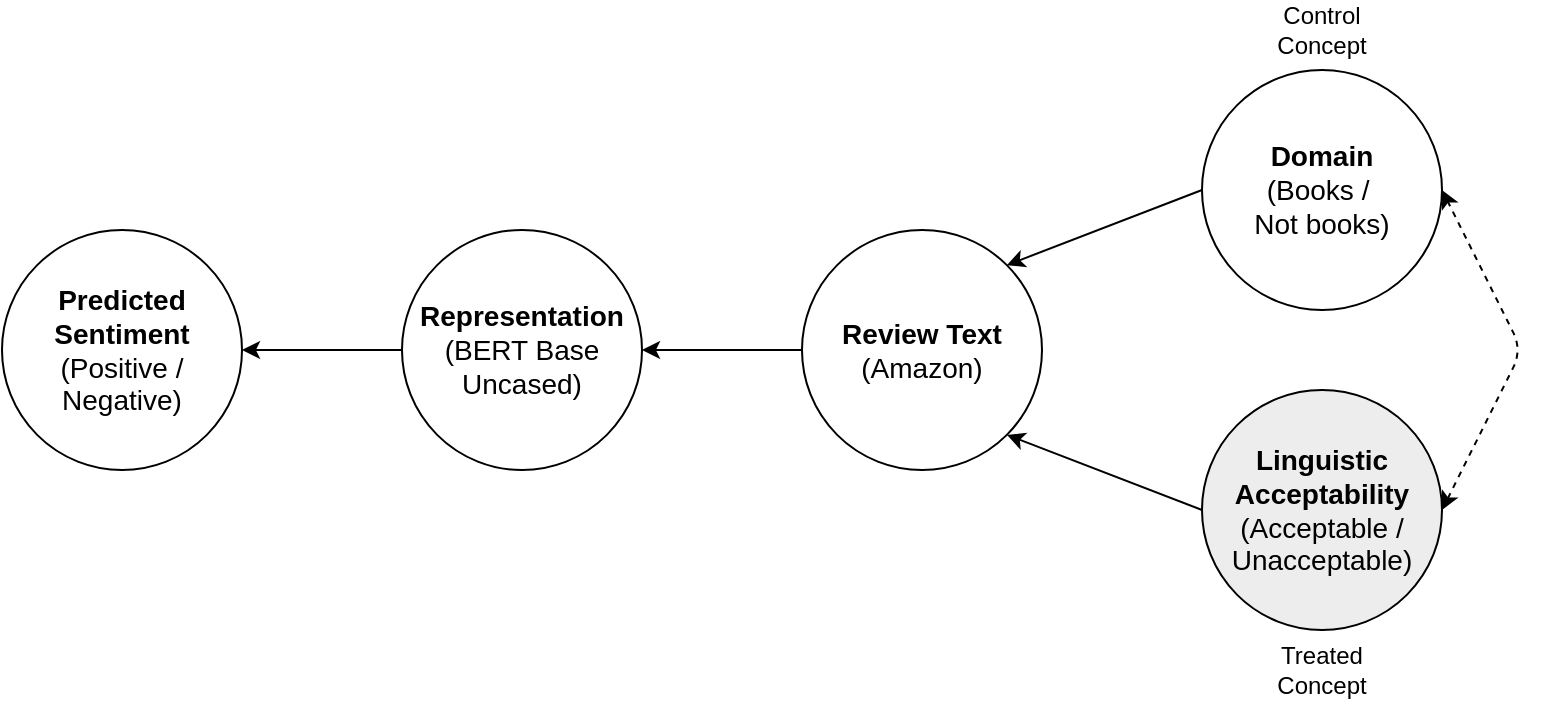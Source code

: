 <mxfile version="14.4.7" type="google" pages="5"><diagram id="oQMPBwKL0M3rdTKDNt6P" name="Causal Graph"><mxGraphModel dx="1550" dy="839" grid="0" gridSize="10" guides="1" tooltips="1" connect="1" arrows="1" fold="1" page="1" pageScale="1" pageWidth="850" pageHeight="1100" math="0" shadow="0"><root><mxCell id="0"/><mxCell id="1" parent="0"/><mxCell id="Fpw1GTeXxOks8PaVBDET-1" value="&lt;font style=&quot;font-size: 14px&quot;&gt;&lt;b&gt;Domain&lt;/b&gt;&lt;br&gt;(Books /&amp;nbsp;&lt;br&gt;Not books)&lt;/font&gt;" style="ellipse;whiteSpace=wrap;html=1;aspect=fixed;" vertex="1" parent="1"><mxGeometry x="640" y="200" width="120" height="120" as="geometry"/></mxCell><mxCell id="Fpw1GTeXxOks8PaVBDET-2" value="&lt;font style=&quot;font-size: 14px&quot;&gt;&lt;b&gt;Linguistic Acceptability&lt;br&gt;&lt;/b&gt;(Acceptable / Unacceptable)&lt;/font&gt;" style="ellipse;whiteSpace=wrap;html=1;aspect=fixed;fillColor=#EDEDED;" vertex="1" parent="1"><mxGeometry x="640" y="360" width="120" height="120" as="geometry"/></mxCell><mxCell id="Fpw1GTeXxOks8PaVBDET-3" value="" style="endArrow=classic;startArrow=classic;html=1;entryX=1;entryY=0.5;entryDx=0;entryDy=0;exitX=1;exitY=0.5;exitDx=0;exitDy=0;dashed=1;" edge="1" parent="1" source="Fpw1GTeXxOks8PaVBDET-2" target="Fpw1GTeXxOks8PaVBDET-1"><mxGeometry width="50" height="50" relative="1" as="geometry"><mxPoint x="440" y="420" as="sourcePoint"/><mxPoint x="490" y="370" as="targetPoint"/><Array as="points"><mxPoint x="800" y="340"/></Array></mxGeometry></mxCell><mxCell id="Fpw1GTeXxOks8PaVBDET-4" value="&lt;span style=&quot;font-size: 14px&quot;&gt;&lt;b&gt;Review Text&lt;br&gt;&lt;/b&gt;(Amazon)&lt;br&gt;&lt;/span&gt;" style="ellipse;whiteSpace=wrap;html=1;aspect=fixed;" vertex="1" parent="1"><mxGeometry x="440" y="280" width="120" height="120" as="geometry"/></mxCell><mxCell id="Fpw1GTeXxOks8PaVBDET-5" value="&lt;span style=&quot;font-size: 14px&quot;&gt;&lt;b&gt;Representation&lt;/b&gt;&lt;/span&gt;&lt;br&gt;&lt;span style=&quot;font-size: 14px&quot;&gt;(BERT Base Uncased)&lt;/span&gt;" style="ellipse;whiteSpace=wrap;html=1;aspect=fixed;" vertex="1" parent="1"><mxGeometry x="240" y="280" width="120" height="120" as="geometry"/></mxCell><mxCell id="Fpw1GTeXxOks8PaVBDET-6" value="&lt;span style=&quot;font-size: 14px&quot;&gt;&lt;b&gt;Predicted Sentiment&lt;/b&gt;&lt;/span&gt;&lt;br&gt;&lt;span style=&quot;font-size: 14px&quot;&gt;(Positive / Negative)&lt;/span&gt;" style="ellipse;whiteSpace=wrap;html=1;aspect=fixed;" vertex="1" parent="1"><mxGeometry x="40" y="280" width="120" height="120" as="geometry"/></mxCell><mxCell id="Fpw1GTeXxOks8PaVBDET-7" value="" style="endArrow=classic;html=1;entryX=1;entryY=0;entryDx=0;entryDy=0;exitX=0;exitY=0.5;exitDx=0;exitDy=0;" edge="1" parent="1" source="Fpw1GTeXxOks8PaVBDET-1" target="Fpw1GTeXxOks8PaVBDET-4"><mxGeometry width="50" height="50" relative="1" as="geometry"><mxPoint x="440" y="420" as="sourcePoint"/><mxPoint x="490" y="370" as="targetPoint"/></mxGeometry></mxCell><mxCell id="Fpw1GTeXxOks8PaVBDET-8" value="" style="endArrow=classic;html=1;entryX=1;entryY=1;entryDx=0;entryDy=0;exitX=0;exitY=0.5;exitDx=0;exitDy=0;" edge="1" parent="1" source="Fpw1GTeXxOks8PaVBDET-2" target="Fpw1GTeXxOks8PaVBDET-4"><mxGeometry width="50" height="50" relative="1" as="geometry"><mxPoint x="650" y="270" as="sourcePoint"/><mxPoint x="552.426" y="307.574" as="targetPoint"/></mxGeometry></mxCell><mxCell id="Fpw1GTeXxOks8PaVBDET-9" value="" style="endArrow=classic;html=1;entryX=1;entryY=0.5;entryDx=0;entryDy=0;exitX=0;exitY=0.5;exitDx=0;exitDy=0;" edge="1" parent="1" source="Fpw1GTeXxOks8PaVBDET-4" target="Fpw1GTeXxOks8PaVBDET-5"><mxGeometry width="50" height="50" relative="1" as="geometry"><mxPoint x="360" y="577.57" as="sourcePoint"/><mxPoint x="262.426" y="539.996" as="targetPoint"/></mxGeometry></mxCell><mxCell id="Fpw1GTeXxOks8PaVBDET-10" value="" style="endArrow=classic;html=1;exitX=0;exitY=0.5;exitDx=0;exitDy=0;" edge="1" parent="1" source="Fpw1GTeXxOks8PaVBDET-5"><mxGeometry width="50" height="50" relative="1" as="geometry"><mxPoint x="240" y="550" as="sourcePoint"/><mxPoint x="160" y="340" as="targetPoint"/></mxGeometry></mxCell><mxCell id="Fpw1GTeXxOks8PaVBDET-11" value="Control&lt;br&gt;Concept" style="text;html=1;strokeColor=none;fillColor=none;align=center;verticalAlign=middle;whiteSpace=wrap;rounded=0;" vertex="1" parent="1"><mxGeometry x="680" y="170" width="40" height="20" as="geometry"/></mxCell><mxCell id="Fpw1GTeXxOks8PaVBDET-12" value="Treated Concept" style="text;html=1;strokeColor=none;fillColor=none;align=center;verticalAlign=middle;whiteSpace=wrap;rounded=0;" vertex="1" parent="1"><mxGeometry x="680" y="490" width="40" height="20" as="geometry"/></mxCell></root></mxGraphModel></diagram><diagram id="Hg3xFNGPakU5K3sMz_XH" name="Additional Pretraining Architecture"><mxGraphModel dx="1550" dy="839" grid="0" gridSize="10" guides="1" tooltips="1" connect="1" arrows="1" fold="1" page="1" pageScale="1" pageWidth="850" pageHeight="1100" math="0" shadow="0"><root><mxCell id="Bt74CkG_cvzqqIIYx8Fv-0"/><mxCell id="Bt74CkG_cvzqqIIYx8Fv-1" parent="Bt74CkG_cvzqqIIYx8Fv-0"/><mxCell id="Bt74CkG_cvzqqIIYx8Fv-2" value="&lt;font&gt;&lt;span style=&quot;font-size: 24px&quot;&gt;BERT&lt;/span&gt;&lt;br&gt;&lt;font style=&quot;font-size: 12px&quot;&gt;Base, uncased&lt;/font&gt;&lt;br&gt;&lt;/font&gt;" style="rounded=0;whiteSpace=wrap;html=1;fillColor=#FFFFFF;" vertex="1" parent="Bt74CkG_cvzqqIIYx8Fv-1"><mxGeometry x="200" y="360" width="440" height="160" as="geometry"/></mxCell><mxCell id="Bt74CkG_cvzqqIIYx8Fv-3" value="&lt;font&gt;&lt;font style=&quot;font-size: 18px&quot;&gt;MLM&lt;/font&gt;&lt;br&gt;&lt;/font&gt;" style="rounded=0;whiteSpace=wrap;html=1;fillColor=#FFFFFF;" vertex="1" parent="Bt74CkG_cvzqqIIYx8Fv-1"><mxGeometry x="200" y="200" width="120" height="80" as="geometry"/></mxCell><mxCell id="Bt74CkG_cvzqqIIYx8Fv-4" value="&lt;font&gt;&lt;font style=&quot;font-size: 18px&quot;&gt;Sequence Classification&lt;br&gt;&lt;/font&gt;Domain, binary&lt;br&gt;&lt;/font&gt;" style="rounded=0;whiteSpace=wrap;html=1;fillColor=#FFFFFF;" vertex="1" parent="Bt74CkG_cvzqqIIYx8Fv-1"><mxGeometry x="360" y="200" width="120" height="80" as="geometry"/></mxCell><mxCell id="Bt74CkG_cvzqqIIYx8Fv-6" value="&lt;font&gt;&lt;font style=&quot;font-size: 18px&quot;&gt;Sequence Classification&lt;br&gt;&lt;/font&gt;Acceptability, binary&lt;br&gt;&lt;/font&gt;" style="rounded=0;whiteSpace=wrap;html=1;fillColor=#EDEDED;" vertex="1" parent="Bt74CkG_cvzqqIIYx8Fv-1"><mxGeometry x="520" y="200" width="120" height="80" as="geometry"/></mxCell><mxCell id="Bt74CkG_cvzqqIIYx8Fv-7" value="" style="endArrow=classic;html=1;entryX=0.5;entryY=1;entryDx=0;entryDy=0;exitX=0.5;exitY=0;exitDx=0;exitDy=0;strokeWidth=1;fillColor=#f8cecc;strokeColor=#050505;" edge="1" parent="Bt74CkG_cvzqqIIYx8Fv-1" source="Bt74CkG_cvzqqIIYx8Fv-2" target="Bt74CkG_cvzqqIIYx8Fv-6"><mxGeometry width="50" height="50" relative="1" as="geometry"><mxPoint x="580" y="360" as="sourcePoint"/><mxPoint x="450" y="390" as="targetPoint"/></mxGeometry></mxCell><mxCell id="Bt74CkG_cvzqqIIYx8Fv-9" value="" style="endArrow=classic;html=1;entryX=0.5;entryY=1;entryDx=0;entryDy=0;" edge="1" parent="Bt74CkG_cvzqqIIYx8Fv-1" target="Bt74CkG_cvzqqIIYx8Fv-4"><mxGeometry width="50" height="50" relative="1" as="geometry"><mxPoint x="420" y="360" as="sourcePoint"/><mxPoint x="590" y="290" as="targetPoint"/></mxGeometry></mxCell><mxCell id="Bt74CkG_cvzqqIIYx8Fv-10" value="" style="endArrow=classic;html=1;entryX=0.5;entryY=1;entryDx=0;entryDy=0;" edge="1" parent="Bt74CkG_cvzqqIIYx8Fv-1" target="Bt74CkG_cvzqqIIYx8Fv-3"><mxGeometry width="50" height="50" relative="1" as="geometry"><mxPoint x="420" y="360" as="sourcePoint"/><mxPoint x="430" y="290" as="targetPoint"/></mxGeometry></mxCell><mxCell id="Bt74CkG_cvzqqIIYx8Fv-11" value="&lt;font style=&quot;font-size: 18px&quot;&gt;Text&lt;/font&gt;" style="text;html=1;strokeColor=none;fillColor=none;align=center;verticalAlign=middle;whiteSpace=wrap;rounded=0;" vertex="1" parent="Bt74CkG_cvzqqIIYx8Fv-1"><mxGeometry x="400" y="580" width="40" height="20" as="geometry"/></mxCell><mxCell id="Bt74CkG_cvzqqIIYx8Fv-12" value="" style="endArrow=classic;html=1;entryX=0.5;entryY=1;entryDx=0;entryDy=0;" edge="1" parent="Bt74CkG_cvzqqIIYx8Fv-1"><mxGeometry width="50" height="50" relative="1" as="geometry"><mxPoint x="420" y="570" as="sourcePoint"/><mxPoint x="419.5" y="520" as="targetPoint"/></mxGeometry></mxCell><mxCell id="Bt74CkG_cvzqqIIYx8Fv-13" value="Adversarial, negative loss" style="text;html=1;strokeColor=none;fillColor=none;align=center;verticalAlign=middle;whiteSpace=wrap;rounded=0;" vertex="1" parent="Bt74CkG_cvzqqIIYx8Fv-1"><mxGeometry x="530" y="170" width="100" height="20" as="geometry"/></mxCell><mxCell id="Bt74CkG_cvzqqIIYx8Fv-14" value="Positive loss" style="text;html=1;strokeColor=none;fillColor=none;align=center;verticalAlign=middle;whiteSpace=wrap;rounded=0;" vertex="1" parent="Bt74CkG_cvzqqIIYx8Fv-1"><mxGeometry x="370" y="170" width="100" height="20" as="geometry"/></mxCell><mxCell id="Bt74CkG_cvzqqIIYx8Fv-15" value="Positive loss" style="text;html=1;strokeColor=none;fillColor=none;align=center;verticalAlign=middle;whiteSpace=wrap;rounded=0;" vertex="1" parent="Bt74CkG_cvzqqIIYx8Fv-1"><mxGeometry x="210" y="170" width="100" height="20" as="geometry"/></mxCell><mxCell id="Bt74CkG_cvzqqIIYx8Fv-16" value="&lt;font style=&quot;font-size: 24px&quot;&gt;Additional Pretraining Architecture&lt;/font&gt;" style="text;html=1;strokeColor=none;fillColor=none;align=center;verticalAlign=middle;whiteSpace=wrap;rounded=0;fontStyle=4" vertex="1" parent="Bt74CkG_cvzqqIIYx8Fv-1"><mxGeometry x="200" y="90" width="440" height="20" as="geometry"/></mxCell></root></mxGraphModel></diagram><diagram name="Forget eval" id="YfumiOKquTideEJZgCrE"><mxGraphModel dx="1550" dy="839" grid="0" gridSize="10" guides="1" tooltips="1" connect="1" arrows="1" fold="1" page="1" pageScale="1" pageWidth="850" pageHeight="1100" math="0" shadow="0"><root><mxCell id="hELSQOk-lMgYaoZhwsNO-0"/><mxCell id="hELSQOk-lMgYaoZhwsNO-1" parent="hELSQOk-lMgYaoZhwsNO-0"/><mxCell id="hELSQOk-lMgYaoZhwsNO-2" value="&lt;font&gt;&lt;span style=&quot;font-size: 24px&quot;&gt;BERT&lt;/span&gt;&lt;br&gt;&lt;font style=&quot;font-size: 12px&quot;&gt;Base, uncased&lt;/font&gt;&lt;br&gt;&lt;/font&gt;" style="rounded=0;whiteSpace=wrap;html=1;fillColor=#FFFFFF;" vertex="1" parent="hELSQOk-lMgYaoZhwsNO-1"><mxGeometry x="200" y="360" width="440" height="160" as="geometry"/></mxCell><mxCell id="hELSQOk-lMgYaoZhwsNO-4" value="&lt;font&gt;&lt;font style=&quot;font-size: 18px&quot;&gt;Sequence Classification&lt;br&gt;&lt;/font&gt;Acceptability, binary&lt;br&gt;&lt;/font&gt;" style="rounded=0;whiteSpace=wrap;html=1;fillColor=#EDEDED;" vertex="1" parent="hELSQOk-lMgYaoZhwsNO-1"><mxGeometry x="360" y="200" width="120" height="80" as="geometry"/></mxCell><mxCell id="hELSQOk-lMgYaoZhwsNO-7" value="" style="endArrow=classic;html=1;entryX=0.5;entryY=1;entryDx=0;entryDy=0;" edge="1" parent="hELSQOk-lMgYaoZhwsNO-1" target="hELSQOk-lMgYaoZhwsNO-4"><mxGeometry width="50" height="50" relative="1" as="geometry"><mxPoint x="420" y="360" as="sourcePoint"/><mxPoint x="590" y="290" as="targetPoint"/></mxGeometry></mxCell><mxCell id="hELSQOk-lMgYaoZhwsNO-9" value="&lt;font style=&quot;font-size: 18px&quot;&gt;Text&lt;/font&gt;" style="text;html=1;strokeColor=none;fillColor=none;align=center;verticalAlign=middle;whiteSpace=wrap;rounded=0;" vertex="1" parent="hELSQOk-lMgYaoZhwsNO-1"><mxGeometry x="400" y="580" width="40" height="20" as="geometry"/></mxCell><mxCell id="hELSQOk-lMgYaoZhwsNO-10" value="" style="endArrow=classic;html=1;entryX=0.5;entryY=1;entryDx=0;entryDy=0;" edge="1" parent="hELSQOk-lMgYaoZhwsNO-1"><mxGeometry width="50" height="50" relative="1" as="geometry"><mxPoint x="420" y="570" as="sourcePoint"/><mxPoint x="419.5" y="520" as="targetPoint"/></mxGeometry></mxCell><mxCell id="hELSQOk-lMgYaoZhwsNO-12" value="Positive loss" style="text;html=1;strokeColor=none;fillColor=none;align=center;verticalAlign=middle;whiteSpace=wrap;rounded=0;" vertex="1" parent="hELSQOk-lMgYaoZhwsNO-1"><mxGeometry x="370" y="170" width="100" height="20" as="geometry"/></mxCell><mxCell id="hELSQOk-lMgYaoZhwsNO-14" value="&lt;font style=&quot;font-size: 24px&quot;&gt;Forget Evaluation Architecture&lt;/font&gt;" style="text;html=1;strokeColor=none;fillColor=none;align=center;verticalAlign=middle;whiteSpace=wrap;rounded=0;fontStyle=4" vertex="1" parent="hELSQOk-lMgYaoZhwsNO-1"><mxGeometry x="200" y="90" width="440" height="20" as="geometry"/></mxCell></root></mxGraphModel></diagram><diagram name="Remember Eval" id="Xit1rfPG1u6yp1pEzcU5"><mxGraphModel dx="1550" dy="839" grid="0" gridSize="10" guides="1" tooltips="1" connect="1" arrows="1" fold="1" page="1" pageScale="1" pageWidth="850" pageHeight="1100" math="0" shadow="0"><root><mxCell id="DySZuZXxyZjjZveX11zn-0"/><mxCell id="DySZuZXxyZjjZveX11zn-1" parent="DySZuZXxyZjjZveX11zn-0"/><mxCell id="DySZuZXxyZjjZveX11zn-2" value="&lt;font&gt;&lt;span style=&quot;font-size: 24px&quot;&gt;BERT&lt;/span&gt;&lt;br&gt;&lt;font style=&quot;font-size: 12px&quot;&gt;Base, uncased&lt;/font&gt;&lt;br&gt;&lt;/font&gt;" style="rounded=0;whiteSpace=wrap;html=1;fillColor=#FFFFFF;" vertex="1" parent="DySZuZXxyZjjZveX11zn-1"><mxGeometry x="200" y="360" width="440" height="160" as="geometry"/></mxCell><mxCell id="DySZuZXxyZjjZveX11zn-3" value="&lt;font&gt;&lt;font style=&quot;font-size: 18px&quot;&gt;Sequence Classification&lt;br&gt;&lt;/font&gt;Domain, binary&lt;br&gt;&lt;/font&gt;" style="rounded=0;whiteSpace=wrap;html=1;fillColor=#FFFFFF;" vertex="1" parent="DySZuZXxyZjjZveX11zn-1"><mxGeometry x="360" y="200" width="120" height="80" as="geometry"/></mxCell><mxCell id="DySZuZXxyZjjZveX11zn-4" value="" style="endArrow=classic;html=1;entryX=0.5;entryY=1;entryDx=0;entryDy=0;" edge="1" parent="DySZuZXxyZjjZveX11zn-1" target="DySZuZXxyZjjZveX11zn-3"><mxGeometry width="50" height="50" relative="1" as="geometry"><mxPoint x="420" y="360" as="sourcePoint"/><mxPoint x="590" y="290" as="targetPoint"/></mxGeometry></mxCell><mxCell id="DySZuZXxyZjjZveX11zn-5" value="&lt;font style=&quot;font-size: 18px&quot;&gt;Text&lt;/font&gt;" style="text;html=1;strokeColor=none;fillColor=none;align=center;verticalAlign=middle;whiteSpace=wrap;rounded=0;" vertex="1" parent="DySZuZXxyZjjZveX11zn-1"><mxGeometry x="400" y="580" width="40" height="20" as="geometry"/></mxCell><mxCell id="DySZuZXxyZjjZveX11zn-6" value="" style="endArrow=classic;html=1;entryX=0.5;entryY=1;entryDx=0;entryDy=0;" edge="1" parent="DySZuZXxyZjjZveX11zn-1"><mxGeometry width="50" height="50" relative="1" as="geometry"><mxPoint x="420" y="570" as="sourcePoint"/><mxPoint x="419.5" y="520" as="targetPoint"/></mxGeometry></mxCell><mxCell id="DySZuZXxyZjjZveX11zn-7" value="Positive loss" style="text;html=1;strokeColor=none;fillColor=none;align=center;verticalAlign=middle;whiteSpace=wrap;rounded=0;" vertex="1" parent="DySZuZXxyZjjZveX11zn-1"><mxGeometry x="370" y="170" width="100" height="20" as="geometry"/></mxCell><mxCell id="DySZuZXxyZjjZveX11zn-8" value="&lt;font style=&quot;font-size: 24px&quot;&gt;Remember Evaluation Architecture&lt;/font&gt;" style="text;html=1;strokeColor=none;fillColor=none;align=center;verticalAlign=middle;whiteSpace=wrap;rounded=0;fontStyle=4" vertex="1" parent="DySZuZXxyZjjZveX11zn-1"><mxGeometry x="200" y="90" width="440" height="20" as="geometry"/></mxCell></root></mxGraphModel></diagram><diagram name="Task Eval" id="hDsqYqhdc7QCaJylZpyN"><mxGraphModel dx="1550" dy="839" grid="0" gridSize="10" guides="1" tooltips="1" connect="1" arrows="1" fold="1" page="1" pageScale="1" pageWidth="850" pageHeight="1100" math="0" shadow="0"><root><mxCell id="-4Ez_T6GvqU0R8QXZQI5-0"/><mxCell id="-4Ez_T6GvqU0R8QXZQI5-1" parent="-4Ez_T6GvqU0R8QXZQI5-0"/><mxCell id="-4Ez_T6GvqU0R8QXZQI5-2" value="&lt;font&gt;&lt;span style=&quot;font-size: 24px&quot;&gt;BERT&lt;/span&gt;&lt;br&gt;&lt;font style=&quot;font-size: 12px&quot;&gt;Base, uncased&lt;/font&gt;&lt;br&gt;&lt;/font&gt;" style="rounded=0;whiteSpace=wrap;html=1;fillColor=#FFFFFF;" vertex="1" parent="-4Ez_T6GvqU0R8QXZQI5-1"><mxGeometry x="200" y="360" width="440" height="160" as="geometry"/></mxCell><mxCell id="-4Ez_T6GvqU0R8QXZQI5-3" value="&lt;font&gt;&lt;font style=&quot;font-size: 18px&quot;&gt;Sequence Classification&lt;br&gt;&lt;/font&gt;Sentiment, binary&lt;br&gt;&lt;/font&gt;" style="rounded=0;whiteSpace=wrap;html=1;fillColor=#FFFFFF;" vertex="1" parent="-4Ez_T6GvqU0R8QXZQI5-1"><mxGeometry x="360" y="200" width="120" height="80" as="geometry"/></mxCell><mxCell id="-4Ez_T6GvqU0R8QXZQI5-4" value="" style="endArrow=classic;html=1;entryX=0.5;entryY=1;entryDx=0;entryDy=0;" edge="1" parent="-4Ez_T6GvqU0R8QXZQI5-1" target="-4Ez_T6GvqU0R8QXZQI5-3"><mxGeometry width="50" height="50" relative="1" as="geometry"><mxPoint x="420" y="360" as="sourcePoint"/><mxPoint x="590" y="290" as="targetPoint"/></mxGeometry></mxCell><mxCell id="-4Ez_T6GvqU0R8QXZQI5-5" value="&lt;font style=&quot;font-size: 18px&quot;&gt;Text&lt;/font&gt;" style="text;html=1;strokeColor=none;fillColor=none;align=center;verticalAlign=middle;whiteSpace=wrap;rounded=0;" vertex="1" parent="-4Ez_T6GvqU0R8QXZQI5-1"><mxGeometry x="400" y="580" width="40" height="20" as="geometry"/></mxCell><mxCell id="-4Ez_T6GvqU0R8QXZQI5-6" value="" style="endArrow=classic;html=1;entryX=0.5;entryY=1;entryDx=0;entryDy=0;" edge="1" parent="-4Ez_T6GvqU0R8QXZQI5-1"><mxGeometry width="50" height="50" relative="1" as="geometry"><mxPoint x="420" y="570" as="sourcePoint"/><mxPoint x="419.5" y="520" as="targetPoint"/></mxGeometry></mxCell><mxCell id="-4Ez_T6GvqU0R8QXZQI5-7" value="Positive loss" style="text;html=1;strokeColor=none;fillColor=none;align=center;verticalAlign=middle;whiteSpace=wrap;rounded=0;" vertex="1" parent="-4Ez_T6GvqU0R8QXZQI5-1"><mxGeometry x="370" y="170" width="100" height="20" as="geometry"/></mxCell><mxCell id="-4Ez_T6GvqU0R8QXZQI5-8" value="&lt;font style=&quot;font-size: 24px&quot;&gt;Task Training Architecture&lt;/font&gt;" style="text;html=1;strokeColor=none;fillColor=none;align=center;verticalAlign=middle;whiteSpace=wrap;rounded=0;fontStyle=4" vertex="1" parent="-4Ez_T6GvqU0R8QXZQI5-1"><mxGeometry x="200" y="90" width="440" height="20" as="geometry"/></mxCell></root></mxGraphModel></diagram></mxfile>